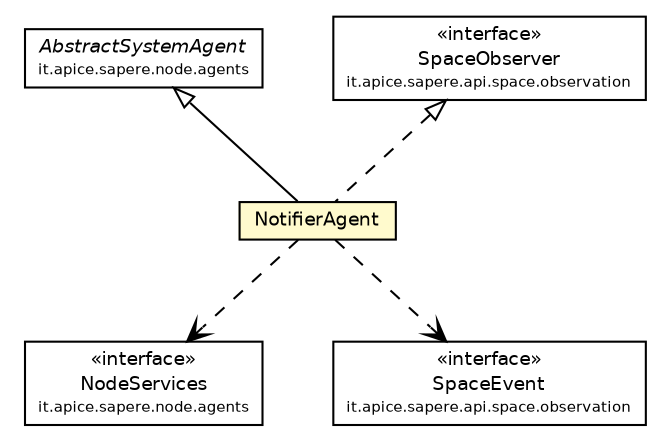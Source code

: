 #!/usr/local/bin/dot
#
# Class diagram 
# Generated by UmlGraph version 4.4 (http://www.spinellis.gr/sw/umlgraph)
#

digraph G {
	edge [fontname="Helvetica",fontsize=10,labelfontname="Helvetica",labelfontsize=10];
	node [fontname="Helvetica",fontsize=10,shape=plaintext];
	// it.apice.sapere.node.agents.NodeServices
	c3321 [label=<<table border="0" cellborder="1" cellspacing="0" cellpadding="2" port="p" href="../../../agents/NodeServices.html">
		<tr><td><table border="0" cellspacing="0" cellpadding="1">
			<tr><td> &laquo;interface&raquo; </td></tr>
			<tr><td> NodeServices </td></tr>
			<tr><td><font point-size="7.0"> it.apice.sapere.node.agents </font></td></tr>
		</table></td></tr>
		</table>>, fontname="Helvetica", fontcolor="black", fontsize=9.0];
	// it.apice.sapere.node.agents.AbstractSystemAgent
	c3323 [label=<<table border="0" cellborder="1" cellspacing="0" cellpadding="2" port="p" href="../../../agents/AbstractSystemAgent.html">
		<tr><td><table border="0" cellspacing="0" cellpadding="1">
			<tr><td><font face="Helvetica-Oblique"> AbstractSystemAgent </font></td></tr>
			<tr><td><font point-size="7.0"> it.apice.sapere.node.agents </font></td></tr>
		</table></td></tr>
		</table>>, fontname="Helvetica", fontcolor="black", fontsize=9.0];
	// it.apice.sapere.node.networking.obsnotif.impl.NotifierAgent
	c3353 [label=<<table border="0" cellborder="1" cellspacing="0" cellpadding="2" port="p" bgcolor="lemonChiffon" href="./NotifierAgent.html">
		<tr><td><table border="0" cellspacing="0" cellpadding="1">
			<tr><td> NotifierAgent </td></tr>
		</table></td></tr>
		</table>>, fontname="Helvetica", fontcolor="black", fontsize=9.0];
	//it.apice.sapere.node.networking.obsnotif.impl.NotifierAgent extends it.apice.sapere.node.agents.AbstractSystemAgent
	c3323:p -> c3353:p [dir=back,arrowtail=empty];
	//it.apice.sapere.node.networking.obsnotif.impl.NotifierAgent implements it.apice.sapere.api.space.observation.SpaceObserver
	c3357:p -> c3353:p [dir=back,arrowtail=empty,style=dashed];
	// it.apice.sapere.node.networking.obsnotif.impl.NotifierAgent DEPEND it.apice.sapere.api.space.observation.SpaceEvent
	c3353:p -> c3358:p [taillabel="", label="", headlabel="", fontname="Helvetica", fontcolor="black", fontsize=10.0, color="black", arrowhead=open, style=dashed];
	// it.apice.sapere.node.networking.obsnotif.impl.NotifierAgent DEPEND it.apice.sapere.node.agents.NodeServices
	c3353:p -> c3321:p [taillabel="", label="", headlabel="", fontname="Helvetica", fontcolor="black", fontsize=10.0, color="black", arrowhead=open, style=dashed];
	// it.apice.sapere.api.space.observation.SpaceEvent
	c3358 [label=<<table border="0" cellborder="1" cellspacing="0" cellpadding="2" port="p" href="http://java.sun.com/j2se/1.4.2/docs/api/it/apice/sapere/api/space/observation/SpaceEvent.html">
		<tr><td><table border="0" cellspacing="0" cellpadding="1">
			<tr><td> &laquo;interface&raquo; </td></tr>
			<tr><td> SpaceEvent </td></tr>
			<tr><td><font point-size="7.0"> it.apice.sapere.api.space.observation </font></td></tr>
		</table></td></tr>
		</table>>, fontname="Helvetica", fontcolor="black", fontsize=9.0];
	// it.apice.sapere.api.space.observation.SpaceObserver
	c3357 [label=<<table border="0" cellborder="1" cellspacing="0" cellpadding="2" port="p" href="http://java.sun.com/j2se/1.4.2/docs/api/it/apice/sapere/api/space/observation/SpaceObserver.html">
		<tr><td><table border="0" cellspacing="0" cellpadding="1">
			<tr><td> &laquo;interface&raquo; </td></tr>
			<tr><td> SpaceObserver </td></tr>
			<tr><td><font point-size="7.0"> it.apice.sapere.api.space.observation </font></td></tr>
		</table></td></tr>
		</table>>, fontname="Helvetica", fontcolor="black", fontsize=9.0];
}

